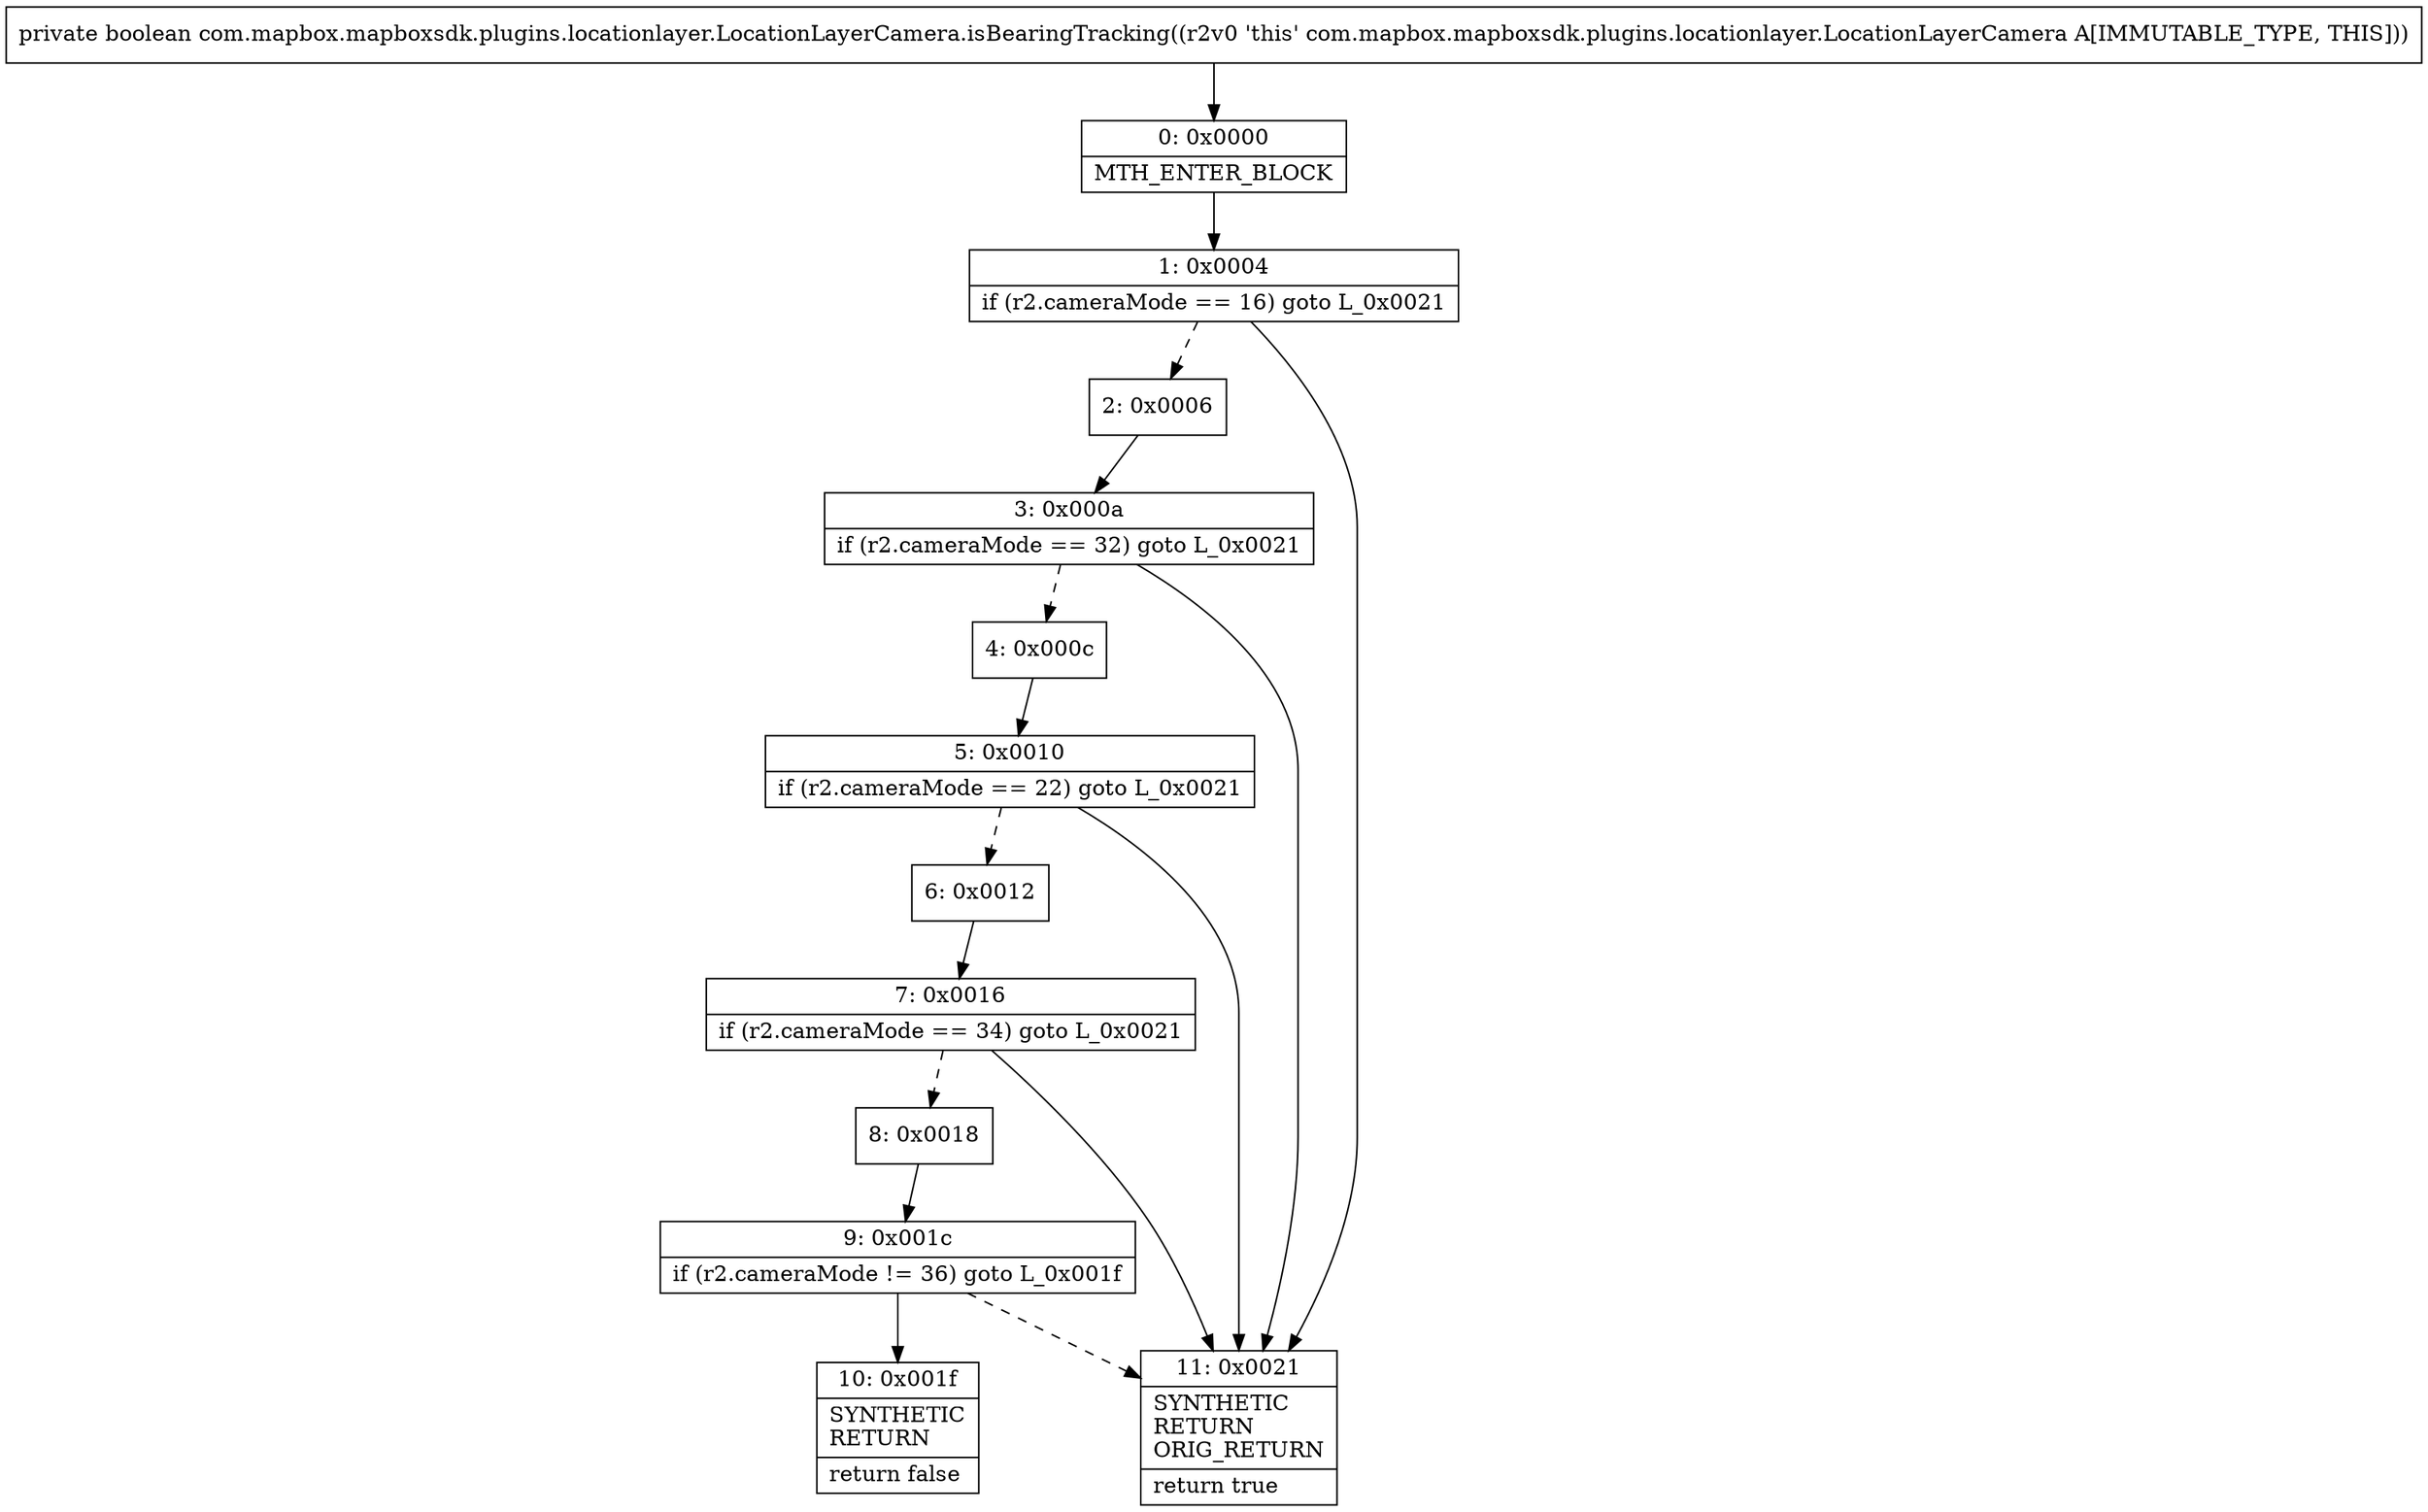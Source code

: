 digraph "CFG forcom.mapbox.mapboxsdk.plugins.locationlayer.LocationLayerCamera.isBearingTracking()Z" {
Node_0 [shape=record,label="{0\:\ 0x0000|MTH_ENTER_BLOCK\l}"];
Node_1 [shape=record,label="{1\:\ 0x0004|if (r2.cameraMode == 16) goto L_0x0021\l}"];
Node_2 [shape=record,label="{2\:\ 0x0006}"];
Node_3 [shape=record,label="{3\:\ 0x000a|if (r2.cameraMode == 32) goto L_0x0021\l}"];
Node_4 [shape=record,label="{4\:\ 0x000c}"];
Node_5 [shape=record,label="{5\:\ 0x0010|if (r2.cameraMode == 22) goto L_0x0021\l}"];
Node_6 [shape=record,label="{6\:\ 0x0012}"];
Node_7 [shape=record,label="{7\:\ 0x0016|if (r2.cameraMode == 34) goto L_0x0021\l}"];
Node_8 [shape=record,label="{8\:\ 0x0018}"];
Node_9 [shape=record,label="{9\:\ 0x001c|if (r2.cameraMode != 36) goto L_0x001f\l}"];
Node_10 [shape=record,label="{10\:\ 0x001f|SYNTHETIC\lRETURN\l|return false\l}"];
Node_11 [shape=record,label="{11\:\ 0x0021|SYNTHETIC\lRETURN\lORIG_RETURN\l|return true\l}"];
MethodNode[shape=record,label="{private boolean com.mapbox.mapboxsdk.plugins.locationlayer.LocationLayerCamera.isBearingTracking((r2v0 'this' com.mapbox.mapboxsdk.plugins.locationlayer.LocationLayerCamera A[IMMUTABLE_TYPE, THIS])) }"];
MethodNode -> Node_0;
Node_0 -> Node_1;
Node_1 -> Node_2[style=dashed];
Node_1 -> Node_11;
Node_2 -> Node_3;
Node_3 -> Node_4[style=dashed];
Node_3 -> Node_11;
Node_4 -> Node_5;
Node_5 -> Node_6[style=dashed];
Node_5 -> Node_11;
Node_6 -> Node_7;
Node_7 -> Node_8[style=dashed];
Node_7 -> Node_11;
Node_8 -> Node_9;
Node_9 -> Node_10;
Node_9 -> Node_11[style=dashed];
}

